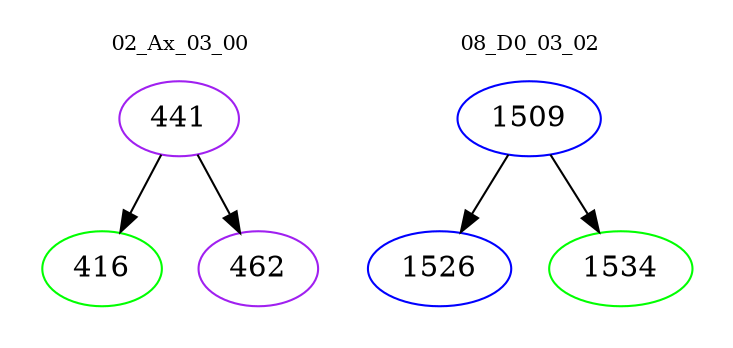 digraph{
subgraph cluster_0 {
color = white
label = "02_Ax_03_00";
fontsize=10;
T0_441 [label="441", color="purple"]
T0_441 -> T0_416 [color="black"]
T0_416 [label="416", color="green"]
T0_441 -> T0_462 [color="black"]
T0_462 [label="462", color="purple"]
}
subgraph cluster_1 {
color = white
label = "08_D0_03_02";
fontsize=10;
T1_1509 [label="1509", color="blue"]
T1_1509 -> T1_1526 [color="black"]
T1_1526 [label="1526", color="blue"]
T1_1509 -> T1_1534 [color="black"]
T1_1534 [label="1534", color="green"]
}
}
